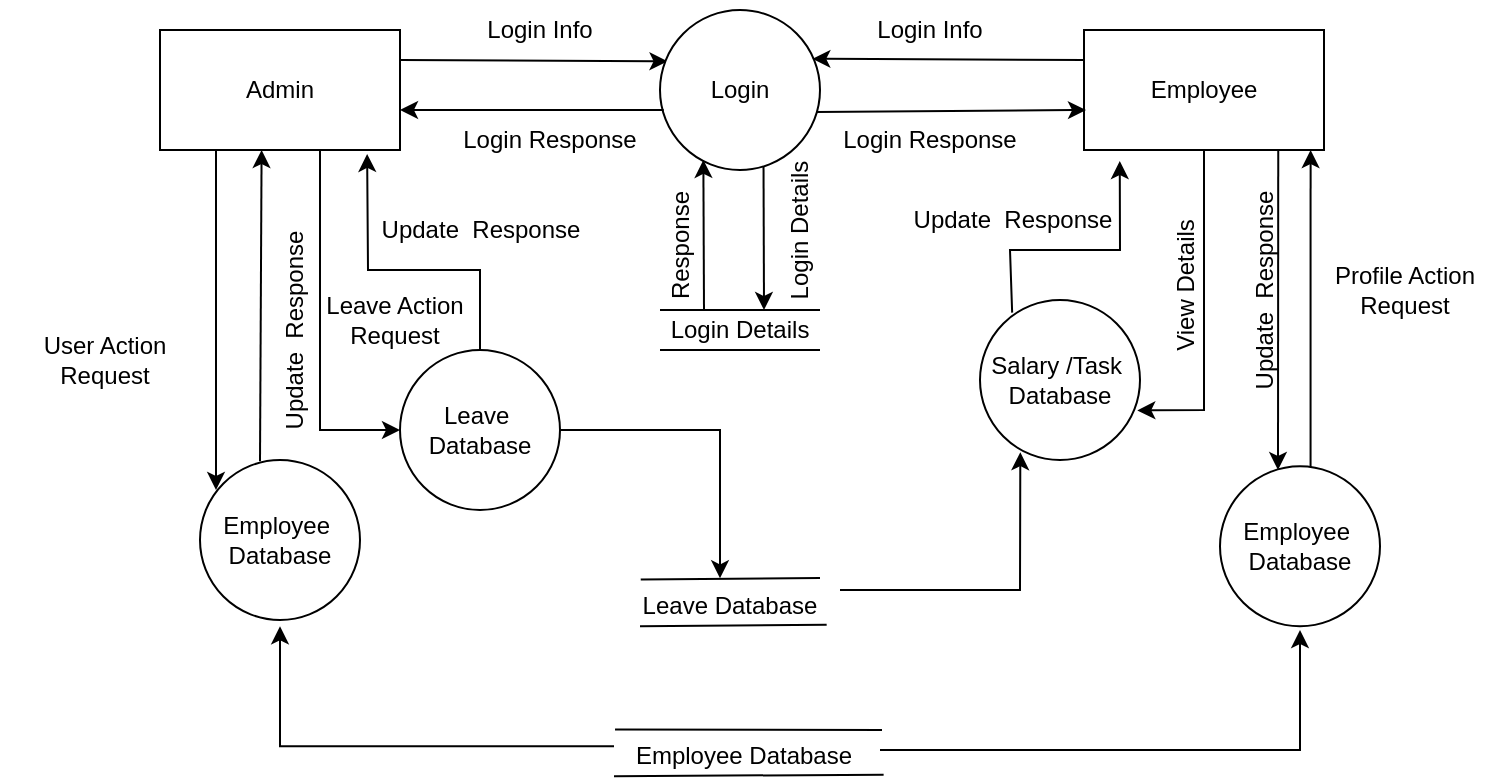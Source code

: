 <mxfile version="22.1.11" type="github">
  <diagram id="prtHgNgQTEPvFCAcTncT" name="Page-1">
    <mxGraphModel dx="1878" dy="1089" grid="1" gridSize="10" guides="1" tooltips="1" connect="1" arrows="1" fold="1" page="1" pageScale="1" pageWidth="827" pageHeight="1169" math="0" shadow="0">
      <root>
        <mxCell id="0" />
        <mxCell id="1" parent="0" />
        <mxCell id="q4rXORAgUhLDJRBZg9zl-1" value="Admin" style="rounded=0;whiteSpace=wrap;html=1;" vertex="1" parent="1">
          <mxGeometry x="40" y="330" width="120" height="60" as="geometry" />
        </mxCell>
        <mxCell id="q4rXORAgUhLDJRBZg9zl-2" value="Employee&amp;nbsp;&lt;br&gt;Database" style="ellipse;whiteSpace=wrap;html=1;aspect=fixed;" vertex="1" parent="1">
          <mxGeometry x="60" y="545" width="80" height="80" as="geometry" />
        </mxCell>
        <mxCell id="q4rXORAgUhLDJRBZg9zl-3" value="" style="endArrow=classic;html=1;rounded=0;exitX=0.5;exitY=1;exitDx=0;exitDy=0;" edge="1" parent="1">
          <mxGeometry width="50" height="50" relative="1" as="geometry">
            <mxPoint x="68" y="390" as="sourcePoint" />
            <mxPoint x="68" y="560" as="targetPoint" />
          </mxGeometry>
        </mxCell>
        <mxCell id="q4rXORAgUhLDJRBZg9zl-4" value="Employee" style="rounded=0;whiteSpace=wrap;html=1;" vertex="1" parent="1">
          <mxGeometry x="502" y="330" width="120" height="60" as="geometry" />
        </mxCell>
        <mxCell id="q4rXORAgUhLDJRBZg9zl-5" value="" style="endArrow=classic;html=1;rounded=0;exitX=1;exitY=0.25;exitDx=0;exitDy=0;entryX=0.047;entryY=0.321;entryDx=0;entryDy=0;entryPerimeter=0;" edge="1" parent="1" source="q4rXORAgUhLDJRBZg9zl-1" target="q4rXORAgUhLDJRBZg9zl-7">
          <mxGeometry width="50" height="50" relative="1" as="geometry">
            <mxPoint x="190" y="370" as="sourcePoint" />
            <mxPoint x="290" y="344" as="targetPoint" />
          </mxGeometry>
        </mxCell>
        <mxCell id="q4rXORAgUhLDJRBZg9zl-6" value="" style="endArrow=classic;html=1;rounded=0;entryX=0.75;entryY=1;entryDx=0;entryDy=0;exitX=0.566;exitY=0.023;exitDx=0;exitDy=0;exitPerimeter=0;" edge="1" parent="1" source="q4rXORAgUhLDJRBZg9zl-53">
          <mxGeometry width="50" height="50" relative="1" as="geometry">
            <mxPoint x="614.5" y="545.64" as="sourcePoint" />
            <mxPoint x="615.3" y="390" as="targetPoint" />
          </mxGeometry>
        </mxCell>
        <mxCell id="q4rXORAgUhLDJRBZg9zl-7" value="Login" style="ellipse;whiteSpace=wrap;html=1;aspect=fixed;" vertex="1" parent="1">
          <mxGeometry x="290" y="320" width="80" height="80" as="geometry" />
        </mxCell>
        <mxCell id="q4rXORAgUhLDJRBZg9zl-8" value="" style="endArrow=classic;html=1;rounded=0;entryX=0.271;entryY=0.937;entryDx=0;entryDy=0;entryPerimeter=0;" edge="1" parent="1" target="q4rXORAgUhLDJRBZg9zl-7">
          <mxGeometry width="50" height="50" relative="1" as="geometry">
            <mxPoint x="312" y="470" as="sourcePoint" />
            <mxPoint x="312" y="399.12" as="targetPoint" />
          </mxGeometry>
        </mxCell>
        <mxCell id="q4rXORAgUhLDJRBZg9zl-9" value="" style="endArrow=classic;html=1;rounded=0;exitX=0.647;exitY=0.975;exitDx=0;exitDy=0;exitPerimeter=0;" edge="1" parent="1" source="q4rXORAgUhLDJRBZg9zl-7">
          <mxGeometry width="50" height="50" relative="1" as="geometry">
            <mxPoint x="342.08" y="399.04" as="sourcePoint" />
            <mxPoint x="342" y="470" as="targetPoint" />
          </mxGeometry>
        </mxCell>
        <mxCell id="q4rXORAgUhLDJRBZg9zl-10" value="" style="endArrow=classic;html=1;rounded=0;entryX=0.863;entryY=1.033;entryDx=0;entryDy=0;entryPerimeter=0;" edge="1" parent="1" target="q4rXORAgUhLDJRBZg9zl-1">
          <mxGeometry width="50" height="50" relative="1" as="geometry">
            <mxPoint x="200" y="490" as="sourcePoint" />
            <mxPoint x="250" y="575" as="targetPoint" />
            <Array as="points">
              <mxPoint x="200" y="450" />
              <mxPoint x="144" y="450" />
            </Array>
          </mxGeometry>
        </mxCell>
        <mxCell id="q4rXORAgUhLDJRBZg9zl-11" value="" style="endArrow=classic;html=1;rounded=0;exitX=0.75;exitY=1;exitDx=0;exitDy=0;" edge="1" parent="1">
          <mxGeometry width="50" height="50" relative="1" as="geometry">
            <mxPoint x="120" y="390" as="sourcePoint" />
            <mxPoint x="160" y="530" as="targetPoint" />
            <Array as="points">
              <mxPoint x="120" y="530" />
            </Array>
          </mxGeometry>
        </mxCell>
        <mxCell id="q4rXORAgUhLDJRBZg9zl-12" value="" style="endArrow=classic;html=1;rounded=0;entryX=0.952;entryY=0.305;entryDx=0;entryDy=0;entryPerimeter=0;exitX=0;exitY=0.25;exitDx=0;exitDy=0;" edge="1" parent="1" source="q4rXORAgUhLDJRBZg9zl-4" target="q4rXORAgUhLDJRBZg9zl-7">
          <mxGeometry width="50" height="50" relative="1" as="geometry">
            <mxPoint x="490.12" y="345.56" as="sourcePoint" />
            <mxPoint x="362.32" y="344.84" as="targetPoint" />
          </mxGeometry>
        </mxCell>
        <mxCell id="q4rXORAgUhLDJRBZg9zl-13" value="" style="endArrow=classic;html=1;rounded=0;exitX=1;exitY=0.25;exitDx=0;exitDy=0;entryX=0.066;entryY=0.295;entryDx=0;entryDy=0;entryPerimeter=0;" edge="1" parent="1">
          <mxGeometry width="50" height="50" relative="1" as="geometry">
            <mxPoint x="368" y="371" as="sourcePoint" />
            <mxPoint x="503" y="370" as="targetPoint" />
          </mxGeometry>
        </mxCell>
        <mxCell id="q4rXORAgUhLDJRBZg9zl-14" value="" style="endArrow=classic;html=1;rounded=0;entryX=0.952;entryY=0.305;entryDx=0;entryDy=0;entryPerimeter=0;exitX=0.023;exitY=0.625;exitDx=0;exitDy=0;exitPerimeter=0;" edge="1" parent="1" source="q4rXORAgUhLDJRBZg9zl-7">
          <mxGeometry width="50" height="50" relative="1" as="geometry">
            <mxPoint x="290" y="370" as="sourcePoint" />
            <mxPoint x="160" y="370" as="targetPoint" />
          </mxGeometry>
        </mxCell>
        <mxCell id="q4rXORAgUhLDJRBZg9zl-15" value="Login&amp;nbsp;Response" style="text;html=1;strokeColor=none;fillColor=none;align=center;verticalAlign=middle;whiteSpace=wrap;rounded=0;" vertex="1" parent="1">
          <mxGeometry x="190" y="370" width="90" height="30" as="geometry" />
        </mxCell>
        <mxCell id="q4rXORAgUhLDJRBZg9zl-16" value="Login Info" style="text;html=1;strokeColor=none;fillColor=none;align=center;verticalAlign=middle;whiteSpace=wrap;rounded=0;" vertex="1" parent="1">
          <mxGeometry x="180" y="320" width="100" height="20" as="geometry" />
        </mxCell>
        <mxCell id="q4rXORAgUhLDJRBZg9zl-17" value="Login Info" style="text;html=1;strokeColor=none;fillColor=none;align=center;verticalAlign=middle;whiteSpace=wrap;rounded=0;" vertex="1" parent="1">
          <mxGeometry x="395" y="315" width="60" height="30" as="geometry" />
        </mxCell>
        <mxCell id="q4rXORAgUhLDJRBZg9zl-18" value="Login&amp;nbsp;Response" style="text;html=1;strokeColor=none;fillColor=none;align=center;verticalAlign=middle;whiteSpace=wrap;rounded=0;" vertex="1" parent="1">
          <mxGeometry x="380" y="370" width="90" height="30" as="geometry" />
        </mxCell>
        <mxCell id="q4rXORAgUhLDJRBZg9zl-21" value="" style="endArrow=none;html=1;rounded=0;" edge="1" parent="1">
          <mxGeometry width="50" height="50" relative="1" as="geometry">
            <mxPoint x="290" y="470" as="sourcePoint" />
            <mxPoint x="370" y="470" as="targetPoint" />
          </mxGeometry>
        </mxCell>
        <mxCell id="q4rXORAgUhLDJRBZg9zl-24" value="Response" style="text;html=1;strokeColor=none;fillColor=none;align=center;verticalAlign=middle;whiteSpace=wrap;rounded=0;rotation=270;" vertex="1" parent="1">
          <mxGeometry x="270" y="427.5" width="60" height="20" as="geometry" />
        </mxCell>
        <mxCell id="q4rXORAgUhLDJRBZg9zl-25" value="Login Details" style="text;html=1;strokeColor=none;fillColor=none;align=center;verticalAlign=middle;whiteSpace=wrap;rounded=0;rotation=270;" vertex="1" parent="1">
          <mxGeometry x="320" y="420" width="80" height="20" as="geometry" />
        </mxCell>
        <mxCell id="q4rXORAgUhLDJRBZg9zl-26" value="Login Details" style="text;html=1;strokeColor=none;fillColor=none;align=center;verticalAlign=middle;whiteSpace=wrap;rounded=0;rotation=0;" vertex="1" parent="1">
          <mxGeometry x="285" y="470" width="90" height="20" as="geometry" />
        </mxCell>
        <mxCell id="q4rXORAgUhLDJRBZg9zl-27" value="" style="endArrow=none;html=1;rounded=0;" edge="1" parent="1">
          <mxGeometry width="50" height="50" relative="1" as="geometry">
            <mxPoint x="290" y="490" as="sourcePoint" />
            <mxPoint x="370" y="490" as="targetPoint" />
          </mxGeometry>
        </mxCell>
        <mxCell id="q4rXORAgUhLDJRBZg9zl-28" value="Leave&amp;nbsp;&lt;br&gt;Database" style="ellipse;whiteSpace=wrap;html=1;aspect=fixed;" vertex="1" parent="1">
          <mxGeometry x="160" y="490" width="80" height="80" as="geometry" />
        </mxCell>
        <mxCell id="q4rXORAgUhLDJRBZg9zl-29" value="Update&amp;nbsp; Response" style="text;html=1;strokeColor=none;fillColor=none;align=center;verticalAlign=middle;whiteSpace=wrap;rounded=0;" vertex="1" parent="1">
          <mxGeometry x="147.5" y="415" width="105" height="30" as="geometry" />
        </mxCell>
        <mxCell id="q4rXORAgUhLDJRBZg9zl-30" value="Update&amp;nbsp; Response" style="text;html=1;strokeColor=none;fillColor=none;align=center;verticalAlign=middle;whiteSpace=wrap;rounded=0;rotation=270;" vertex="1" parent="1">
          <mxGeometry x="55" y="470" width="105" height="20" as="geometry" />
        </mxCell>
        <mxCell id="q4rXORAgUhLDJRBZg9zl-31" value="Leave Action Request" style="text;html=1;strokeColor=none;fillColor=none;align=center;verticalAlign=middle;whiteSpace=wrap;rounded=0;" vertex="1" parent="1">
          <mxGeometry x="105" y="460" width="105" height="30" as="geometry" />
        </mxCell>
        <mxCell id="q4rXORAgUhLDJRBZg9zl-32" value="User Action Request" style="text;html=1;strokeColor=none;fillColor=none;align=center;verticalAlign=middle;whiteSpace=wrap;rounded=0;" vertex="1" parent="1">
          <mxGeometry x="-40" y="480" width="105" height="30" as="geometry" />
        </mxCell>
        <mxCell id="q4rXORAgUhLDJRBZg9zl-33" value="" style="endArrow=none;html=1;rounded=0;exitX=0.004;exitY=-0.168;exitDx=0;exitDy=0;exitPerimeter=0;" edge="1" parent="1" source="q4rXORAgUhLDJRBZg9zl-34">
          <mxGeometry width="50" height="50" relative="1" as="geometry">
            <mxPoint x="285" y="604.13" as="sourcePoint" />
            <mxPoint x="370" y="604" as="targetPoint" />
          </mxGeometry>
        </mxCell>
        <mxCell id="q4rXORAgUhLDJRBZg9zl-34" value="Leave Database" style="text;html=1;strokeColor=none;fillColor=none;align=center;verticalAlign=middle;whiteSpace=wrap;rounded=0;rotation=0;" vertex="1" parent="1">
          <mxGeometry x="280" y="608.13" width="90" height="20" as="geometry" />
        </mxCell>
        <mxCell id="q4rXORAgUhLDJRBZg9zl-35" value="" style="endArrow=none;html=1;rounded=0;exitX=0;exitY=1;exitDx=0;exitDy=0;entryX=1.037;entryY=0.96;entryDx=0;entryDy=0;entryPerimeter=0;" edge="1" parent="1" source="q4rXORAgUhLDJRBZg9zl-34" target="q4rXORAgUhLDJRBZg9zl-34">
          <mxGeometry width="50" height="50" relative="1" as="geometry">
            <mxPoint x="285" y="627.13" as="sourcePoint" />
            <mxPoint x="380" y="627" as="targetPoint" />
          </mxGeometry>
        </mxCell>
        <mxCell id="q4rXORAgUhLDJRBZg9zl-36" value="" style="endArrow=classic;html=1;rounded=0;exitX=1;exitY=0.5;exitDx=0;exitDy=0;" edge="1" parent="1" source="q4rXORAgUhLDJRBZg9zl-28">
          <mxGeometry width="50" height="50" relative="1" as="geometry">
            <mxPoint x="320" y="434.13" as="sourcePoint" />
            <mxPoint x="320" y="604.13" as="targetPoint" />
            <Array as="points">
              <mxPoint x="320" y="530" />
            </Array>
          </mxGeometry>
        </mxCell>
        <mxCell id="q4rXORAgUhLDJRBZg9zl-37" value="Salary /Task&amp;nbsp;&lt;br&gt;Database" style="ellipse;whiteSpace=wrap;html=1;aspect=fixed;" vertex="1" parent="1">
          <mxGeometry x="450" y="465" width="80" height="80" as="geometry" />
        </mxCell>
        <mxCell id="q4rXORAgUhLDJRBZg9zl-38" value="" style="endArrow=classic;html=1;rounded=0;entryX=0.149;entryY=1.092;entryDx=0;entryDy=0;exitX=0.201;exitY=0.079;exitDx=0;exitDy=0;exitPerimeter=0;entryPerimeter=0;" edge="1" parent="1" source="q4rXORAgUhLDJRBZg9zl-37" target="q4rXORAgUhLDJRBZg9zl-4">
          <mxGeometry width="50" height="50" relative="1" as="geometry">
            <mxPoint x="465.16" y="470" as="sourcePoint" />
            <mxPoint x="524.84" y="389.72" as="targetPoint" />
            <Array as="points">
              <mxPoint x="465" y="440" />
              <mxPoint x="520" y="440" />
            </Array>
          </mxGeometry>
        </mxCell>
        <mxCell id="q4rXORAgUhLDJRBZg9zl-39" value="" style="endArrow=classic;html=1;rounded=0;exitX=1;exitY=0.5;exitDx=0;exitDy=0;entryX=0.252;entryY=0.951;entryDx=0;entryDy=0;entryPerimeter=0;" edge="1" parent="1" target="q4rXORAgUhLDJRBZg9zl-37">
          <mxGeometry width="50" height="50" relative="1" as="geometry">
            <mxPoint x="380" y="610" as="sourcePoint" />
            <mxPoint x="460" y="684.13" as="targetPoint" />
            <Array as="points">
              <mxPoint x="470" y="610" />
            </Array>
          </mxGeometry>
        </mxCell>
        <mxCell id="q4rXORAgUhLDJRBZg9zl-40" value="Update&amp;nbsp; Response" style="text;html=1;strokeColor=none;fillColor=none;align=center;verticalAlign=middle;whiteSpace=wrap;rounded=0;" vertex="1" parent="1">
          <mxGeometry x="414" y="410" width="105" height="30" as="geometry" />
        </mxCell>
        <mxCell id="q4rXORAgUhLDJRBZg9zl-43" value="" style="endArrow=classic;html=1;rounded=0;exitX=0.5;exitY=1;exitDx=0;exitDy=0;entryX=0.983;entryY=0.69;entryDx=0;entryDy=0;entryPerimeter=0;" edge="1" parent="1" source="q4rXORAgUhLDJRBZg9zl-4" target="q4rXORAgUhLDJRBZg9zl-37">
          <mxGeometry width="50" height="50" relative="1" as="geometry">
            <mxPoint x="582" y="390" as="sourcePoint" />
            <mxPoint x="622" y="530" as="targetPoint" />
            <Array as="points">
              <mxPoint x="562" y="520" />
            </Array>
          </mxGeometry>
        </mxCell>
        <mxCell id="q4rXORAgUhLDJRBZg9zl-44" value="View Details" style="text;html=1;strokeColor=none;fillColor=none;align=center;verticalAlign=middle;whiteSpace=wrap;rounded=0;rotation=270;" vertex="1" parent="1">
          <mxGeometry x="500" y="445" width="105" height="25" as="geometry" />
        </mxCell>
        <mxCell id="q4rXORAgUhLDJRBZg9zl-48" value="" style="endArrow=classic;html=1;rounded=0;exitX=0.5;exitY=1;exitDx=0;exitDy=0;" edge="1" parent="1">
          <mxGeometry width="50" height="50" relative="1" as="geometry">
            <mxPoint x="599.12" y="390" as="sourcePoint" />
            <mxPoint x="599" y="550" as="targetPoint" />
          </mxGeometry>
        </mxCell>
        <mxCell id="q4rXORAgUhLDJRBZg9zl-52" value="" style="endArrow=classic;html=1;rounded=0;entryX=0.75;entryY=1;entryDx=0;entryDy=0;exitX=0.64;exitY=0.008;exitDx=0;exitDy=0;exitPerimeter=0;" edge="1" parent="1">
          <mxGeometry width="50" height="50" relative="1" as="geometry">
            <mxPoint x="90" y="545.64" as="sourcePoint" />
            <mxPoint x="90.8" y="390" as="targetPoint" />
          </mxGeometry>
        </mxCell>
        <mxCell id="q4rXORAgUhLDJRBZg9zl-53" value="Employee&amp;nbsp;&lt;br&gt;Database" style="ellipse;whiteSpace=wrap;html=1;aspect=fixed;" vertex="1" parent="1">
          <mxGeometry x="570" y="548.13" width="80" height="80" as="geometry" />
        </mxCell>
        <mxCell id="q4rXORAgUhLDJRBZg9zl-54" value="Update&amp;nbsp; Response" style="text;html=1;strokeColor=none;fillColor=none;align=center;verticalAlign=middle;whiteSpace=wrap;rounded=0;rotation=270;" vertex="1" parent="1">
          <mxGeometry x="540" y="445" width="105" height="30" as="geometry" />
        </mxCell>
        <mxCell id="q4rXORAgUhLDJRBZg9zl-55" value="Profile Action Request" style="text;html=1;strokeColor=none;fillColor=none;align=center;verticalAlign=middle;whiteSpace=wrap;rounded=0;" vertex="1" parent="1">
          <mxGeometry x="610" y="445" width="105" height="30" as="geometry" />
        </mxCell>
        <mxCell id="q4rXORAgUhLDJRBZg9zl-56" value="" style="endArrow=none;html=1;rounded=0;exitX=0.004;exitY=-0.168;exitDx=0;exitDy=0;exitPerimeter=0;" edge="1" parent="1" source="q4rXORAgUhLDJRBZg9zl-57">
          <mxGeometry width="50" height="50" relative="1" as="geometry">
            <mxPoint x="316" y="680.13" as="sourcePoint" />
            <mxPoint x="401" y="680" as="targetPoint" />
          </mxGeometry>
        </mxCell>
        <mxCell id="q4rXORAgUhLDJRBZg9zl-57" value="Employee Database" style="text;html=1;strokeColor=none;fillColor=none;align=center;verticalAlign=middle;whiteSpace=wrap;rounded=0;rotation=0;" vertex="1" parent="1">
          <mxGeometry x="267" y="683.13" width="130" height="20" as="geometry" />
        </mxCell>
        <mxCell id="q4rXORAgUhLDJRBZg9zl-58" value="" style="endArrow=none;html=1;rounded=0;exitX=0;exitY=1;exitDx=0;exitDy=0;entryX=1.037;entryY=0.96;entryDx=0;entryDy=0;entryPerimeter=0;" edge="1" parent="1" source="q4rXORAgUhLDJRBZg9zl-57" target="q4rXORAgUhLDJRBZg9zl-57">
          <mxGeometry width="50" height="50" relative="1" as="geometry">
            <mxPoint x="316" y="703.13" as="sourcePoint" />
            <mxPoint x="411" y="703" as="targetPoint" />
          </mxGeometry>
        </mxCell>
        <mxCell id="q4rXORAgUhLDJRBZg9zl-59" value="" style="endArrow=classic;html=1;rounded=0;" edge="1" parent="1">
          <mxGeometry width="50" height="50" relative="1" as="geometry">
            <mxPoint x="400" y="690" as="sourcePoint" />
            <mxPoint x="610" y="630" as="targetPoint" />
            <Array as="points">
              <mxPoint x="610" y="690" />
            </Array>
          </mxGeometry>
        </mxCell>
        <mxCell id="q4rXORAgUhLDJRBZg9zl-60" value="" style="endArrow=classic;html=1;rounded=0;exitX=0;exitY=0.25;exitDx=0;exitDy=0;" edge="1" parent="1" source="q4rXORAgUhLDJRBZg9zl-57">
          <mxGeometry width="50" height="50" relative="1" as="geometry">
            <mxPoint x="-130" y="688.13" as="sourcePoint" />
            <mxPoint x="100" y="628.13" as="targetPoint" />
            <Array as="points">
              <mxPoint x="100" y="688.13" />
            </Array>
          </mxGeometry>
        </mxCell>
      </root>
    </mxGraphModel>
  </diagram>
</mxfile>
